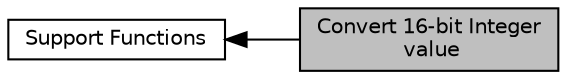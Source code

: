 digraph "Convert 16-bit Integer value"
{
  edge [fontname="Helvetica",fontsize="10",labelfontname="Helvetica",labelfontsize="10"];
  node [fontname="Helvetica",fontsize="10",shape=box];
  rankdir=LR;
  Node1 [label="Convert 16-bit Integer\l value",height=0.2,width=0.4,color="black", fillcolor="grey75", style="filled", fontcolor="black",tooltip=" "];
  Node2 [label="Support Functions",height=0.2,width=0.4,color="black", fillcolor="white", style="filled",URL="$group__group_support.html",tooltip=" "];
  Node2->Node1 [shape=plaintext, dir="back", style="solid"];
}
